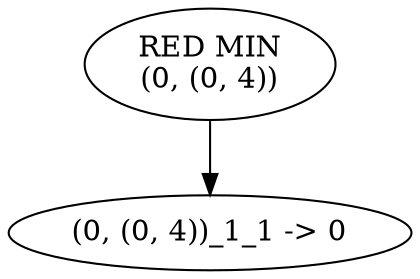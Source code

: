 digraph tree {
    "RED MIN
(0, (0, 4))";
    "(0, (0, 4))_1_1 -> 0";
    "RED MIN
(0, (0, 4))" -> "(0, (0, 4))_1_1 -> 0";
}
